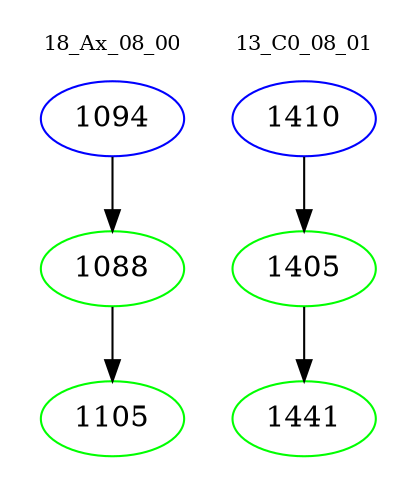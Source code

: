 digraph{
subgraph cluster_0 {
color = white
label = "18_Ax_08_00";
fontsize=10;
T0_1094 [label="1094", color="blue"]
T0_1094 -> T0_1088 [color="black"]
T0_1088 [label="1088", color="green"]
T0_1088 -> T0_1105 [color="black"]
T0_1105 [label="1105", color="green"]
}
subgraph cluster_1 {
color = white
label = "13_C0_08_01";
fontsize=10;
T1_1410 [label="1410", color="blue"]
T1_1410 -> T1_1405 [color="black"]
T1_1405 [label="1405", color="green"]
T1_1405 -> T1_1441 [color="black"]
T1_1441 [label="1441", color="green"]
}
}
